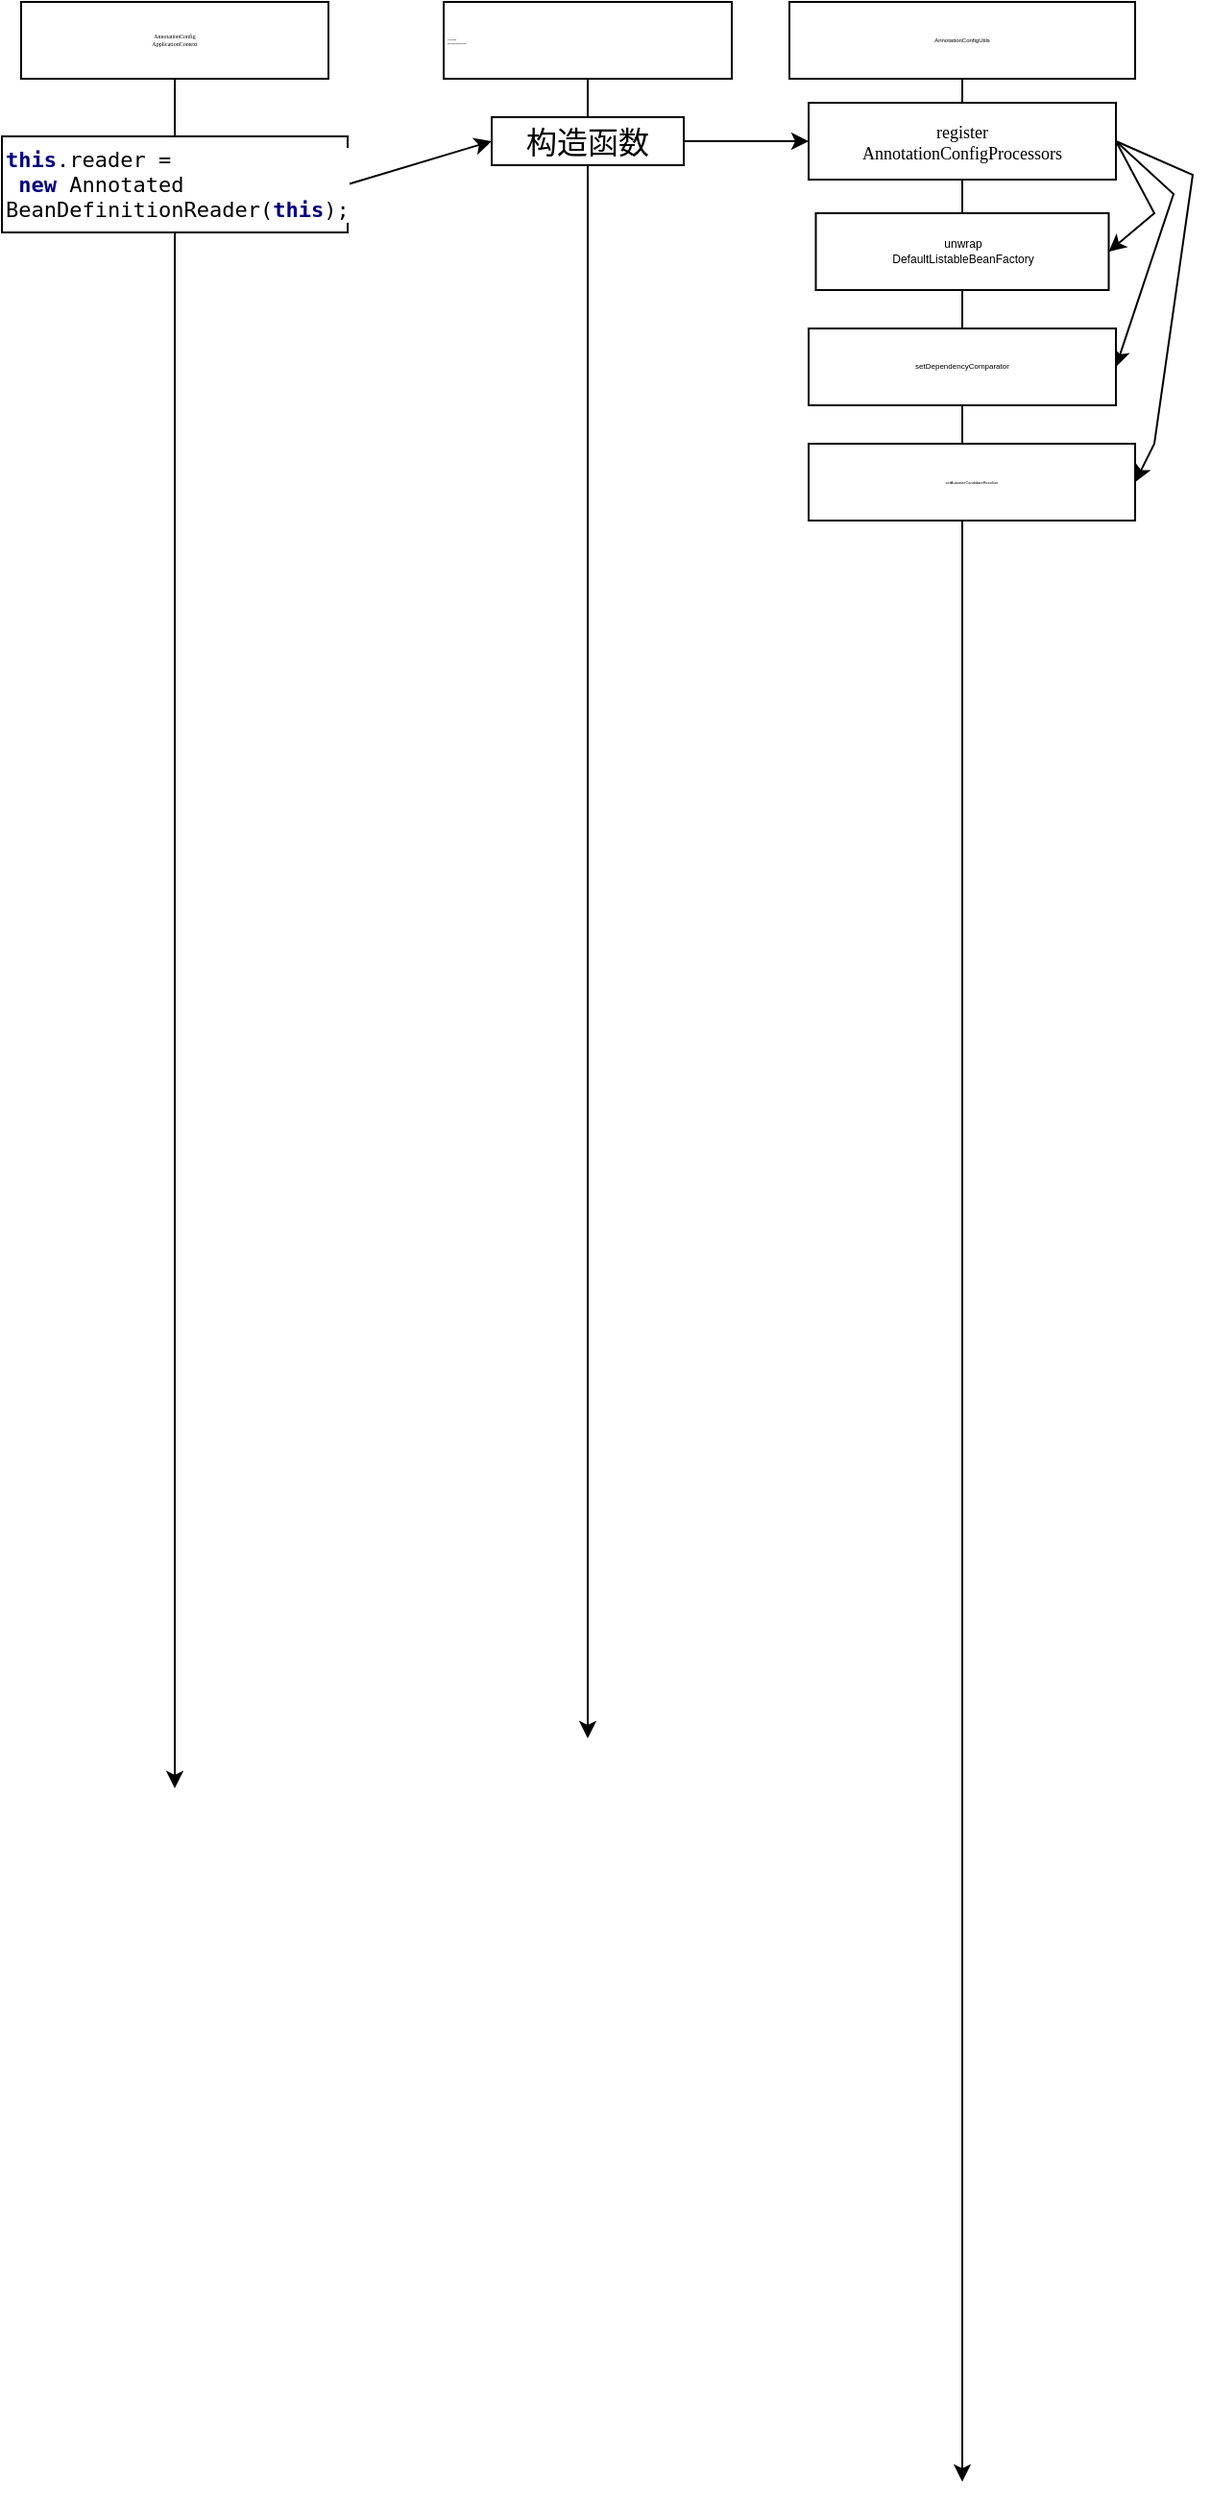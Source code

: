 <mxfile version="15.3.1" type="github">
  <diagram id="RYVw9wYgqIt0Q-9pDQD2" name="第 1 页">
    <mxGraphModel dx="1044" dy="539" grid="1" gridSize="10" guides="1" tooltips="1" connect="1" arrows="1" fold="1" page="1" pageScale="1" pageWidth="3300" pageHeight="4681" math="0" shadow="0">
      <root>
        <mxCell id="0" />
        <mxCell id="1" parent="0" />
        <mxCell id="TQzLRh1EkL5hF-mLiIIK-4" style="rounded=0;orthogonalLoop=1;jettySize=auto;html=1;fontFamily=Garamond;fontSize=3;startArrow=none;" edge="1" parent="1" source="TQzLRh1EkL5hF-mLiIIK-6">
          <mxGeometry relative="1" as="geometry">
            <mxPoint x="160" y="1020" as="targetPoint" />
          </mxGeometry>
        </mxCell>
        <mxCell id="TQzLRh1EkL5hF-mLiIIK-3" value="&lt;div style=&quot;background-color: rgb(255 , 255 , 255) ; font-size: 3px&quot;&gt;AnnotationConfig&lt;/div&gt;&lt;div style=&quot;background-color: rgb(255 , 255 , 255) ; font-size: 3px&quot;&gt;ApplicationContext&lt;/div&gt;" style="rounded=0;whiteSpace=wrap;html=1;fontFamily=Garamond;fontSize=3;" vertex="1" parent="1">
          <mxGeometry x="80" y="90" width="160" height="40" as="geometry" />
        </mxCell>
        <mxCell id="TQzLRh1EkL5hF-mLiIIK-14" style="edgeStyle=none;rounded=0;orthogonalLoop=1;jettySize=auto;html=1;exitX=1;exitY=0.5;exitDx=0;exitDy=0;entryX=0;entryY=0.5;entryDx=0;entryDy=0;fontFamily=Helvetica;fontSize=1;" edge="1" parent="1" source="TQzLRh1EkL5hF-mLiIIK-6" target="TQzLRh1EkL5hF-mLiIIK-12">
          <mxGeometry relative="1" as="geometry" />
        </mxCell>
        <mxCell id="TQzLRh1EkL5hF-mLiIIK-6" value="&lt;pre style=&quot;background-color: rgb(255 , 255 , 255) ; font-size: 11px&quot;&gt;&lt;p style=&quot;font-size: 11px&quot;&gt;&lt;span style=&quot;color: rgb(0 , 0 , 128) ; font-weight: bold ; font-size: 11px&quot;&gt;this&lt;/span&gt;.reader =&lt;br&gt; &lt;span style=&quot;color: rgb(0 , 0 , 128) ; font-weight: bold ; font-size: 11px&quot;&gt;new &lt;/span&gt;Annotated&lt;br&gt;BeanDefinitionReader(&lt;span style=&quot;color: rgb(0 , 0 , 128) ; font-weight: bold ; font-size: 11px&quot;&gt;this&lt;/span&gt;);&lt;/p&gt;&lt;/pre&gt;" style="rounded=0;whiteSpace=wrap;html=1;fontFamily=Garamond;fontSize=3;align=left;" vertex="1" parent="1">
          <mxGeometry x="70" y="160" width="180" height="50" as="geometry" />
        </mxCell>
        <mxCell id="TQzLRh1EkL5hF-mLiIIK-8" value="" style="rounded=0;orthogonalLoop=1;jettySize=auto;html=1;fontFamily=Garamond;fontSize=3;endArrow=none;" edge="1" parent="1" source="TQzLRh1EkL5hF-mLiIIK-3" target="TQzLRh1EkL5hF-mLiIIK-6">
          <mxGeometry relative="1" as="geometry">
            <mxPoint x="160" y="810" as="targetPoint" />
            <mxPoint x="160" y="130" as="sourcePoint" />
          </mxGeometry>
        </mxCell>
        <mxCell id="TQzLRh1EkL5hF-mLiIIK-11" style="edgeStyle=none;rounded=0;orthogonalLoop=1;jettySize=auto;html=1;exitX=0.5;exitY=1;exitDx=0;exitDy=0;fontFamily=Helvetica;fontSize=1;startArrow=none;" edge="1" parent="1" source="TQzLRh1EkL5hF-mLiIIK-12">
          <mxGeometry relative="1" as="geometry">
            <mxPoint x="375" y="994" as="targetPoint" />
          </mxGeometry>
        </mxCell>
        <mxCell id="TQzLRh1EkL5hF-mLiIIK-9" value="&lt;div style=&quot;background-color: rgb(255 , 255 , 255) ; font-size: 1px&quot;&gt;Annotated&lt;/div&gt;&lt;div style=&quot;background-color: rgb(255 , 255 , 255) ; font-size: 1px&quot;&gt;BeanDefinitionReader&lt;/div&gt;" style="rounded=0;whiteSpace=wrap;html=1;fontFamily=Helvetica;fontSize=1;align=left;" vertex="1" parent="1">
          <mxGeometry x="300" y="90" width="150" height="40" as="geometry" />
        </mxCell>
        <mxCell id="TQzLRh1EkL5hF-mLiIIK-21" style="edgeStyle=none;rounded=0;orthogonalLoop=1;jettySize=auto;html=1;entryX=0;entryY=0.5;entryDx=0;entryDy=0;fontFamily=Tahoma;fontSize=9;" edge="1" parent="1" source="TQzLRh1EkL5hF-mLiIIK-12" target="TQzLRh1EkL5hF-mLiIIK-19">
          <mxGeometry relative="1" as="geometry" />
        </mxCell>
        <mxCell id="TQzLRh1EkL5hF-mLiIIK-12" value="&lt;pre style=&quot;background-color: rgb(255 , 255 , 255) ; font-size: 12pt&quot;&gt;构造函数&lt;/pre&gt;" style="rounded=0;whiteSpace=wrap;html=1;fontFamily=Helvetica;fontSize=1;align=center;" vertex="1" parent="1">
          <mxGeometry x="325" y="150" width="100" height="25" as="geometry" />
        </mxCell>
        <mxCell id="TQzLRh1EkL5hF-mLiIIK-15" value="" style="edgeStyle=none;rounded=0;orthogonalLoop=1;jettySize=auto;html=1;exitX=0.5;exitY=1;exitDx=0;exitDy=0;fontFamily=Helvetica;fontSize=1;endArrow=none;" edge="1" parent="1" source="TQzLRh1EkL5hF-mLiIIK-9" target="TQzLRh1EkL5hF-mLiIIK-12">
          <mxGeometry relative="1" as="geometry">
            <mxPoint x="375" y="773.81" as="targetPoint" />
            <mxPoint x="375" y="130" as="sourcePoint" />
          </mxGeometry>
        </mxCell>
        <mxCell id="TQzLRh1EkL5hF-mLiIIK-18" style="edgeStyle=none;rounded=0;orthogonalLoop=1;jettySize=auto;html=1;exitX=0.5;exitY=1;exitDx=0;exitDy=0;fontFamily=Helvetica;fontSize=1;startArrow=none;" edge="1" parent="1" source="TQzLRh1EkL5hF-mLiIIK-22">
          <mxGeometry relative="1" as="geometry">
            <mxPoint x="570" y="1381" as="targetPoint" />
          </mxGeometry>
        </mxCell>
        <mxCell id="TQzLRh1EkL5hF-mLiIIK-17" value="&lt;div style=&quot;background-color: rgb(255, 255, 255); font-size: 3px;&quot;&gt;AnnotationConfigUtils&lt;/div&gt;" style="rounded=0;whiteSpace=wrap;html=1;fontFamily=Helvetica;fontSize=3;align=center;horizontal=1;" vertex="1" parent="1">
          <mxGeometry x="480" y="90" width="180" height="40" as="geometry" />
        </mxCell>
        <mxCell id="TQzLRh1EkL5hF-mLiIIK-25" style="edgeStyle=none;rounded=0;orthogonalLoop=1;jettySize=auto;html=1;exitX=1;exitY=0.5;exitDx=0;exitDy=0;entryX=1;entryY=0.5;entryDx=0;entryDy=0;fontFamily=Helvetica;fontSize=6;" edge="1" parent="1" source="TQzLRh1EkL5hF-mLiIIK-19" target="TQzLRh1EkL5hF-mLiIIK-22">
          <mxGeometry relative="1" as="geometry">
            <Array as="points">
              <mxPoint x="670" y="200" />
            </Array>
          </mxGeometry>
        </mxCell>
        <mxCell id="TQzLRh1EkL5hF-mLiIIK-28" style="edgeStyle=none;rounded=0;orthogonalLoop=1;jettySize=auto;html=1;exitX=1;exitY=0.5;exitDx=0;exitDy=0;entryX=1;entryY=0.5;entryDx=0;entryDy=0;fontFamily=Helvetica;fontSize=2;" edge="1" parent="1" source="TQzLRh1EkL5hF-mLiIIK-19" target="TQzLRh1EkL5hF-mLiIIK-26">
          <mxGeometry relative="1" as="geometry">
            <Array as="points">
              <mxPoint x="680" y="190" />
            </Array>
          </mxGeometry>
        </mxCell>
        <mxCell id="TQzLRh1EkL5hF-mLiIIK-29" style="edgeStyle=none;rounded=0;orthogonalLoop=1;jettySize=auto;html=1;exitX=1;exitY=0.5;exitDx=0;exitDy=0;entryX=1;entryY=0.5;entryDx=0;entryDy=0;fontFamily=Helvetica;fontSize=2;" edge="1" parent="1" source="TQzLRh1EkL5hF-mLiIIK-19" target="TQzLRh1EkL5hF-mLiIIK-27">
          <mxGeometry relative="1" as="geometry">
            <Array as="points">
              <mxPoint x="690" y="180" />
              <mxPoint x="670" y="320" />
            </Array>
          </mxGeometry>
        </mxCell>
        <mxCell id="TQzLRh1EkL5hF-mLiIIK-19" value="&lt;div style=&quot;background-color: rgb(255 , 255 , 255) ; font-size: 9px&quot;&gt;&lt;font style=&quot;font-size: 9px&quot;&gt;register&lt;/font&gt;&lt;/div&gt;&lt;div style=&quot;background-color: rgb(255 , 255 , 255) ; font-size: 9px&quot;&gt;AnnotationConfigProcessors&lt;/div&gt;" style="rounded=0;whiteSpace=wrap;html=1;fontFamily=Tahoma;fontSize=9;align=center;verticalAlign=middle;" vertex="1" parent="1">
          <mxGeometry x="490" y="142.5" width="160" height="40" as="geometry" />
        </mxCell>
        <mxCell id="TQzLRh1EkL5hF-mLiIIK-20" value="" style="edgeStyle=none;rounded=0;orthogonalLoop=1;jettySize=auto;html=1;exitX=0.5;exitY=1;exitDx=0;exitDy=0;fontFamily=Helvetica;fontSize=1;endArrow=none;" edge="1" parent="1" source="TQzLRh1EkL5hF-mLiIIK-17" target="TQzLRh1EkL5hF-mLiIIK-19">
          <mxGeometry relative="1" as="geometry">
            <mxPoint x="560" y="1301.429" as="targetPoint" />
            <mxPoint x="570" y="130" as="sourcePoint" />
          </mxGeometry>
        </mxCell>
        <mxCell id="TQzLRh1EkL5hF-mLiIIK-22" value="&lt;div style=&quot;background-color: rgb(255 , 255 , 255) ; font-size: 6px&quot;&gt;unwrap&lt;/div&gt;&lt;div style=&quot;background-color: rgb(255 , 255 , 255) ; font-size: 6px&quot;&gt;DefaultListableBeanFactory&lt;/div&gt;" style="rounded=0;whiteSpace=wrap;html=1;fontFamily=Helvetica;fontSize=6;align=center;verticalAlign=middle;" vertex="1" parent="1">
          <mxGeometry x="493.75" y="200" width="152.5" height="40" as="geometry" />
        </mxCell>
        <mxCell id="TQzLRh1EkL5hF-mLiIIK-23" value="" style="edgeStyle=none;rounded=0;orthogonalLoop=1;jettySize=auto;html=1;exitX=0.5;exitY=1;exitDx=0;exitDy=0;fontFamily=Helvetica;fontSize=1;startArrow=none;endArrow=none;" edge="1" parent="1" source="TQzLRh1EkL5hF-mLiIIK-19" target="TQzLRh1EkL5hF-mLiIIK-22">
          <mxGeometry relative="1" as="geometry">
            <mxPoint x="560" y="1381.429" as="targetPoint" />
            <mxPoint x="570" y="182.5" as="sourcePoint" />
          </mxGeometry>
        </mxCell>
        <mxCell id="TQzLRh1EkL5hF-mLiIIK-26" value="&lt;div style=&quot;background-color: rgb(255, 255, 255); font-size: 4px;&quot;&gt;setDependencyComparator&lt;/div&gt;" style="rounded=0;whiteSpace=wrap;html=1;fontFamily=Helvetica;fontSize=4;align=center;verticalAlign=middle;" vertex="1" parent="1">
          <mxGeometry x="490" y="260" width="160" height="40" as="geometry" />
        </mxCell>
        <mxCell id="TQzLRh1EkL5hF-mLiIIK-27" value="&lt;div style=&quot;background-color: rgb(255, 255, 255); font-size: 2px;&quot;&gt;setAutowireCandidateResolver&lt;/div&gt;" style="rounded=0;whiteSpace=wrap;html=1;fontFamily=Helvetica;fontSize=2;align=center;verticalAlign=middle;" vertex="1" parent="1">
          <mxGeometry x="490" y="320" width="170" height="40" as="geometry" />
        </mxCell>
      </root>
    </mxGraphModel>
  </diagram>
</mxfile>
